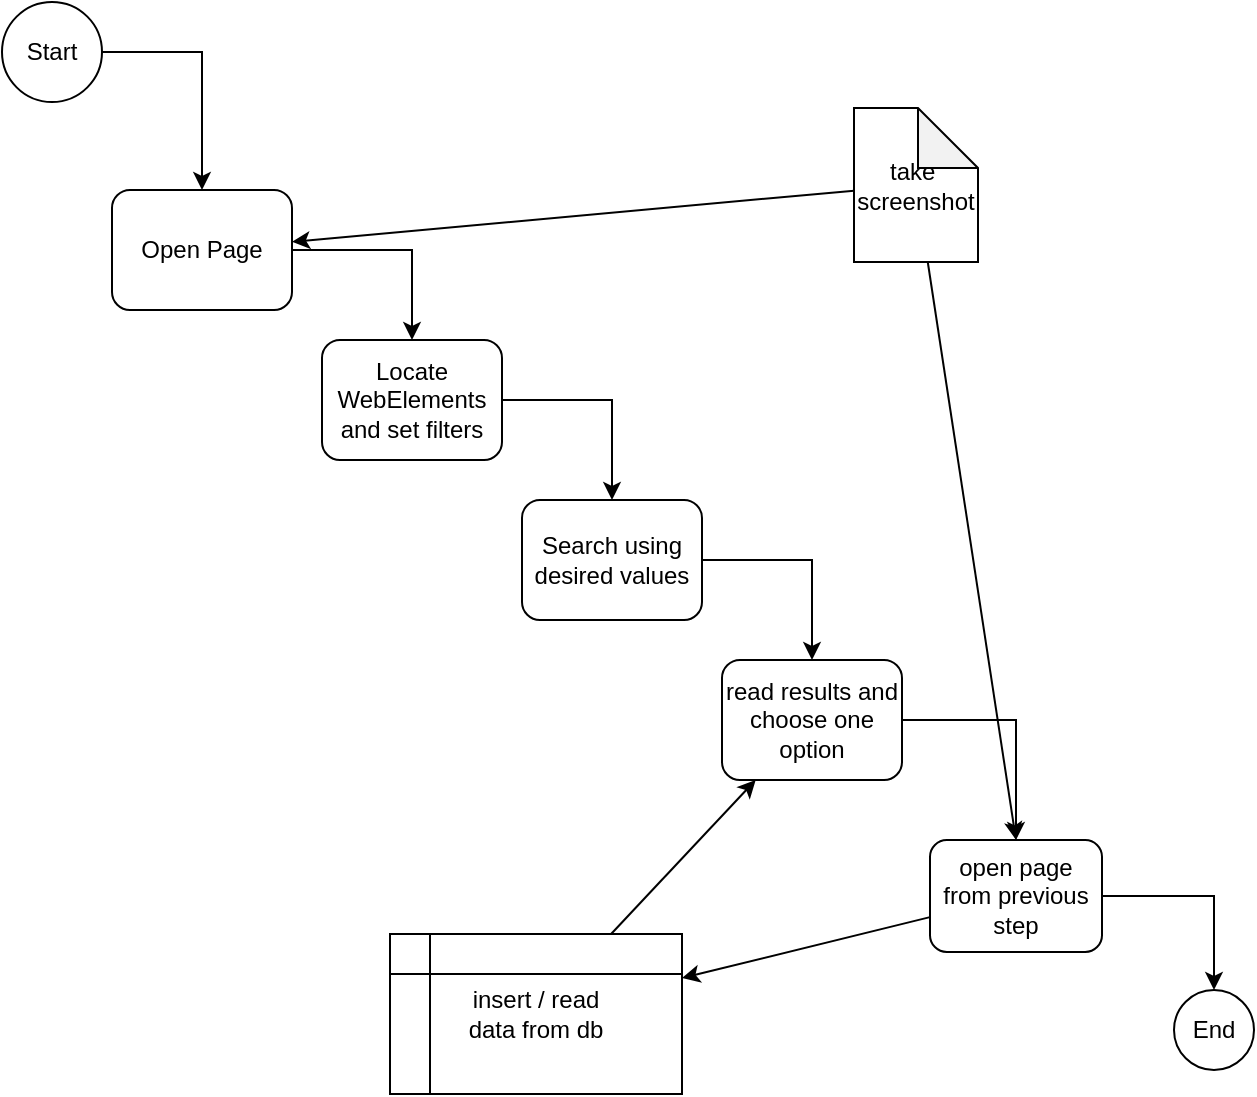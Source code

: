 <mxfile version="20.5.3" type="device"><diagram id="2O4G_75oFYsS05yLjDyd" name="Page-1"><mxGraphModel dx="942" dy="614" grid="0" gridSize="10" guides="1" tooltips="1" connect="1" arrows="1" fold="1" page="1" pageScale="1" pageWidth="850" pageHeight="1100" math="0" shadow="0"><root><mxCell id="0"/><mxCell id="1" parent="0"/><mxCell id="YrHxTAewlqSkftMxwAIX-3" style="edgeStyle=orthogonalEdgeStyle;rounded=0;orthogonalLoop=1;jettySize=auto;html=1;entryX=0.5;entryY=0;entryDx=0;entryDy=0;" parent="1" source="YrHxTAewlqSkftMxwAIX-1" target="YrHxTAewlqSkftMxwAIX-2" edge="1"><mxGeometry relative="1" as="geometry"/></mxCell><mxCell id="YrHxTAewlqSkftMxwAIX-1" value="read results and choose one option" style="rounded=1;whiteSpace=wrap;html=1;" parent="1" vertex="1"><mxGeometry x="500" y="410" width="90" height="60" as="geometry"/></mxCell><mxCell id="7GNbK5dYlajKQ9BZGv00-1" style="edgeStyle=orthogonalEdgeStyle;rounded=0;orthogonalLoop=1;jettySize=auto;html=1;" edge="1" parent="1" source="YrHxTAewlqSkftMxwAIX-2" target="YrHxTAewlqSkftMxwAIX-15"><mxGeometry relative="1" as="geometry"/></mxCell><mxCell id="7GNbK5dYlajKQ9BZGv00-7" style="edgeStyle=none;rounded=0;orthogonalLoop=1;jettySize=auto;html=1;" edge="1" parent="1" source="YrHxTAewlqSkftMxwAIX-2" target="7GNbK5dYlajKQ9BZGv00-5"><mxGeometry relative="1" as="geometry"/></mxCell><mxCell id="YrHxTAewlqSkftMxwAIX-2" value="open page from previous step" style="rounded=1;whiteSpace=wrap;html=1;" parent="1" vertex="1"><mxGeometry x="604" y="500" width="86" height="56" as="geometry"/></mxCell><mxCell id="YrHxTAewlqSkftMxwAIX-8" style="edgeStyle=orthogonalEdgeStyle;rounded=0;orthogonalLoop=1;jettySize=auto;html=1;entryX=0.5;entryY=0;entryDx=0;entryDy=0;" parent="1" source="YrHxTAewlqSkftMxwAIX-6" target="YrHxTAewlqSkftMxwAIX-9" edge="1"><mxGeometry relative="1" as="geometry"><mxPoint x="245" y="170.0" as="targetPoint"/></mxGeometry></mxCell><mxCell id="YrHxTAewlqSkftMxwAIX-6" value="Open Page" style="rounded=1;whiteSpace=wrap;html=1;" parent="1" vertex="1"><mxGeometry x="195" y="175" width="90" height="60" as="geometry"/></mxCell><mxCell id="YrHxTAewlqSkftMxwAIX-13" style="edgeStyle=orthogonalEdgeStyle;rounded=0;orthogonalLoop=1;jettySize=auto;html=1;entryX=0.5;entryY=0;entryDx=0;entryDy=0;" parent="1" source="YrHxTAewlqSkftMxwAIX-9" target="YrHxTAewlqSkftMxwAIX-12" edge="1"><mxGeometry relative="1" as="geometry"/></mxCell><mxCell id="YrHxTAewlqSkftMxwAIX-9" value="Locate WebElements and set filters" style="rounded=1;whiteSpace=wrap;html=1;" parent="1" vertex="1"><mxGeometry x="300" y="250" width="90" height="60" as="geometry"/></mxCell><mxCell id="YrHxTAewlqSkftMxwAIX-14" style="edgeStyle=orthogonalEdgeStyle;rounded=0;orthogonalLoop=1;jettySize=auto;html=1;" parent="1" source="YrHxTAewlqSkftMxwAIX-12" target="YrHxTAewlqSkftMxwAIX-1" edge="1"><mxGeometry relative="1" as="geometry"/></mxCell><mxCell id="YrHxTAewlqSkftMxwAIX-12" value="Search using desired values" style="rounded=1;whiteSpace=wrap;html=1;" parent="1" vertex="1"><mxGeometry x="400" y="330" width="90" height="60" as="geometry"/></mxCell><mxCell id="YrHxTAewlqSkftMxwAIX-15" value="End" style="ellipse;whiteSpace=wrap;html=1;" parent="1" vertex="1"><mxGeometry x="726" y="575" width="40" height="40" as="geometry"/></mxCell><mxCell id="YrHxTAewlqSkftMxwAIX-19" style="edgeStyle=orthogonalEdgeStyle;rounded=0;orthogonalLoop=1;jettySize=auto;html=1;entryX=0.5;entryY=0;entryDx=0;entryDy=0;" parent="1" source="YrHxTAewlqSkftMxwAIX-18" target="YrHxTAewlqSkftMxwAIX-6" edge="1"><mxGeometry relative="1" as="geometry"/></mxCell><mxCell id="YrHxTAewlqSkftMxwAIX-18" value="Start" style="ellipse;whiteSpace=wrap;html=1;" parent="1" vertex="1"><mxGeometry x="140" y="81" width="50" height="50" as="geometry"/></mxCell><mxCell id="7GNbK5dYlajKQ9BZGv00-3" style="rounded=0;orthogonalLoop=1;jettySize=auto;html=1;" edge="1" parent="1" source="7GNbK5dYlajKQ9BZGv00-2" target="YrHxTAewlqSkftMxwAIX-6"><mxGeometry relative="1" as="geometry"/></mxCell><mxCell id="7GNbK5dYlajKQ9BZGv00-4" style="edgeStyle=none;rounded=0;orthogonalLoop=1;jettySize=auto;html=1;entryX=0.5;entryY=0;entryDx=0;entryDy=0;" edge="1" parent="1" source="7GNbK5dYlajKQ9BZGv00-2" target="YrHxTAewlqSkftMxwAIX-2"><mxGeometry relative="1" as="geometry"/></mxCell><mxCell id="7GNbK5dYlajKQ9BZGv00-2" value="take&amp;nbsp;&lt;br&gt;screenshot" style="shape=note;whiteSpace=wrap;html=1;backgroundOutline=1;darkOpacity=0.05;" vertex="1" parent="1"><mxGeometry x="566" y="134" width="62" height="77" as="geometry"/></mxCell><mxCell id="7GNbK5dYlajKQ9BZGv00-6" style="edgeStyle=none;rounded=0;orthogonalLoop=1;jettySize=auto;html=1;" edge="1" parent="1" source="7GNbK5dYlajKQ9BZGv00-5" target="YrHxTAewlqSkftMxwAIX-1"><mxGeometry relative="1" as="geometry"/></mxCell><mxCell id="7GNbK5dYlajKQ9BZGv00-5" value="insert / read&lt;br&gt;data from db" style="shape=internalStorage;whiteSpace=wrap;html=1;backgroundOutline=1;" vertex="1" parent="1"><mxGeometry x="334" y="547" width="146" height="80" as="geometry"/></mxCell></root></mxGraphModel></diagram></mxfile>